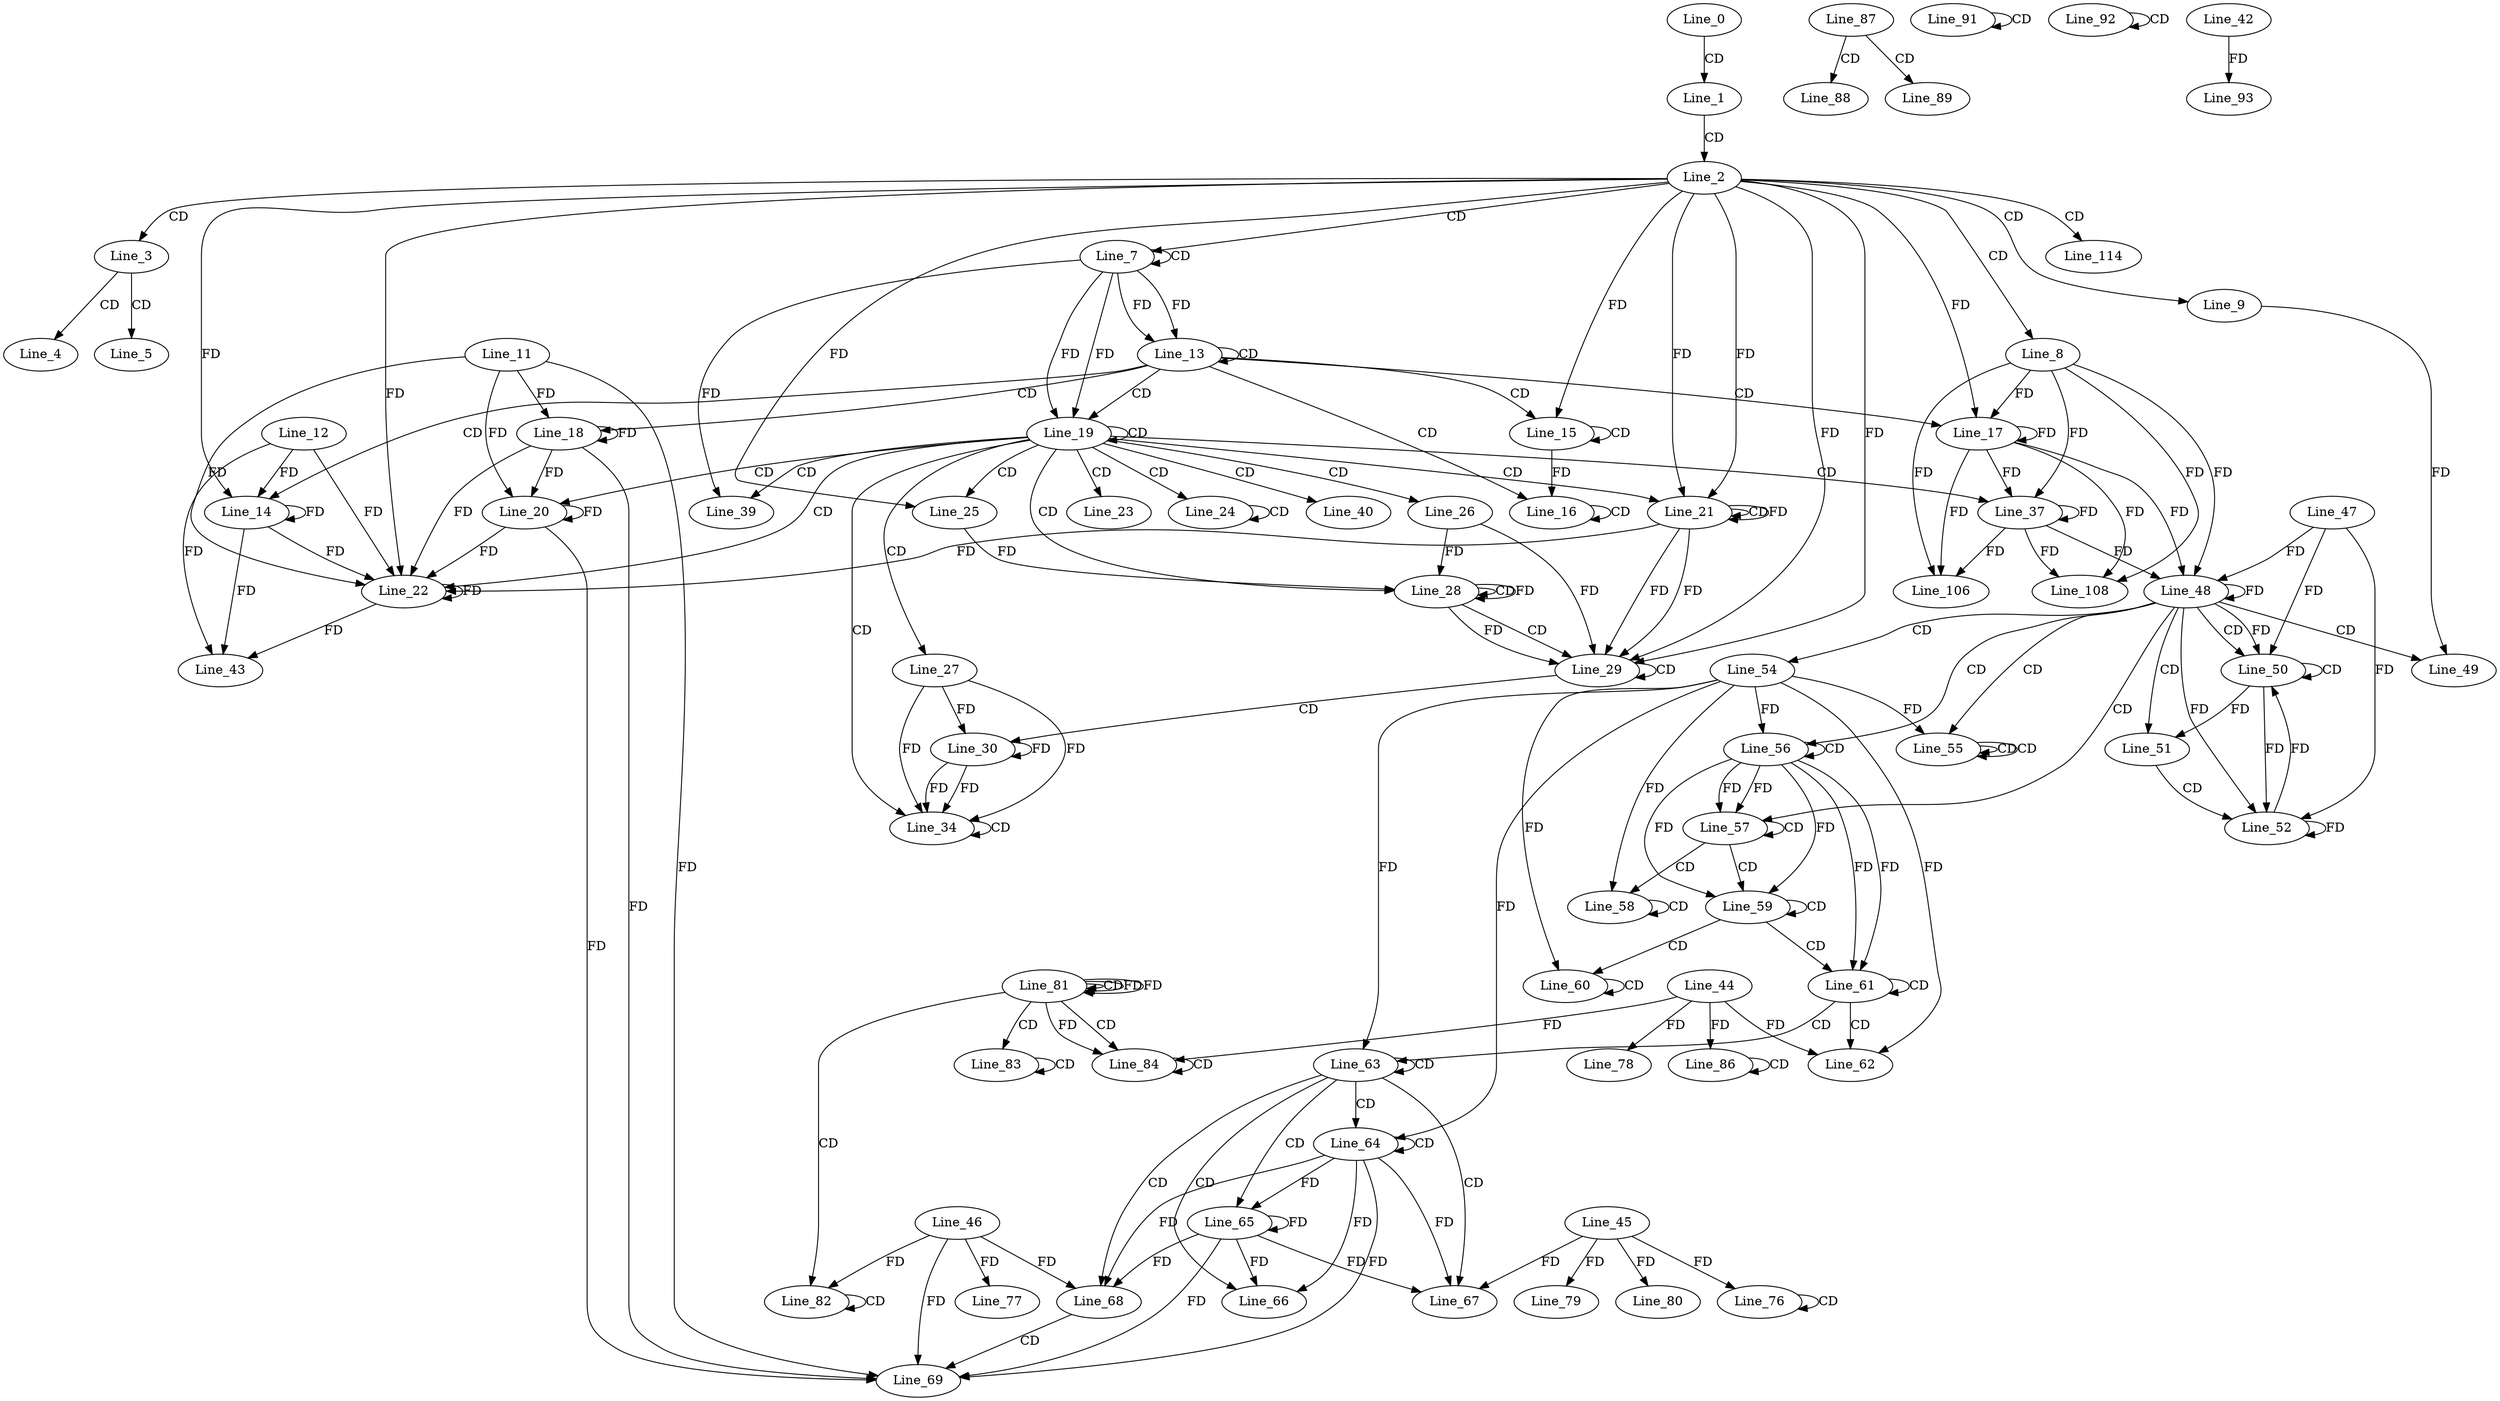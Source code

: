 digraph G {
  Line_0;
  Line_1;
  Line_2;
  Line_3;
  Line_4;
  Line_5;
  Line_7;
  Line_7;
  Line_8;
  Line_9;
  Line_13;
  Line_13;
  Line_14;
  Line_12;
  Line_15;
  Line_15;
  Line_16;
  Line_16;
  Line_17;
  Line_17;
  Line_18;
  Line_11;
  Line_19;
  Line_19;
  Line_20;
  Line_21;
  Line_21;
  Line_22;
  Line_22;
  Line_23;
  Line_24;
  Line_24;
  Line_25;
  Line_25;
  Line_26;
  Line_27;
  Line_28;
  Line_28;
  Line_28;
  Line_29;
  Line_29;
  Line_29;
  Line_30;
  Line_34;
  Line_34;
  Line_37;
  Line_39;
  Line_40;
  Line_43;
  Line_48;
  Line_47;
  Line_48;
  Line_48;
  Line_49;
  Line_50;
  Line_50;
  Line_51;
  Line_52;
  Line_52;
  Line_54;
  Line_55;
  Line_55;
  Line_55;
  Line_56;
  Line_56;
  Line_57;
  Line_57;
  Line_58;
  Line_58;
  Line_58;
  Line_59;
  Line_59;
  Line_60;
  Line_60;
  Line_60;
  Line_61;
  Line_61;
  Line_62;
  Line_44;
  Line_62;
  Line_63;
  Line_63;
  Line_63;
  Line_64;
  Line_64;
  Line_65;
  Line_65;
  Line_65;
  Line_66;
  Line_67;
  Line_45;
  Line_68;
  Line_46;
  Line_68;
  Line_69;
  Line_69;
  Line_76;
  Line_76;
  Line_77;
  Line_78;
  Line_79;
  Line_80;
  Line_81;
  Line_81;
  Line_81;
  Line_82;
  Line_82;
  Line_83;
  Line_83;
  Line_84;
  Line_84;
  Line_86;
  Line_86;
  Line_86;
  Line_87;
  Line_88;
  Line_89;
  Line_91;
  Line_91;
  Line_92;
  Line_92;
  Line_42;
  Line_93;
  Line_106;
  Line_108;
  Line_114;
  Line_0 -> Line_1 [ label="CD" ];
  Line_1 -> Line_2 [ label="CD" ];
  Line_2 -> Line_3 [ label="CD" ];
  Line_3 -> Line_4 [ label="CD" ];
  Line_3 -> Line_5 [ label="CD" ];
  Line_2 -> Line_7 [ label="CD" ];
  Line_7 -> Line_7 [ label="CD" ];
  Line_2 -> Line_8 [ label="CD" ];
  Line_2 -> Line_9 [ label="CD" ];
  Line_7 -> Line_13 [ label="FD" ];
  Line_13 -> Line_13 [ label="CD" ];
  Line_7 -> Line_13 [ label="FD" ];
  Line_13 -> Line_14 [ label="CD" ];
  Line_12 -> Line_14 [ label="FD" ];
  Line_14 -> Line_14 [ label="FD" ];
  Line_2 -> Line_14 [ label="FD" ];
  Line_13 -> Line_15 [ label="CD" ];
  Line_15 -> Line_15 [ label="CD" ];
  Line_2 -> Line_15 [ label="FD" ];
  Line_13 -> Line_16 [ label="CD" ];
  Line_15 -> Line_16 [ label="FD" ];
  Line_16 -> Line_16 [ label="CD" ];
  Line_13 -> Line_17 [ label="CD" ];
  Line_8 -> Line_17 [ label="FD" ];
  Line_17 -> Line_17 [ label="FD" ];
  Line_2 -> Line_17 [ label="FD" ];
  Line_13 -> Line_18 [ label="CD" ];
  Line_11 -> Line_18 [ label="FD" ];
  Line_18 -> Line_18 [ label="FD" ];
  Line_13 -> Line_19 [ label="CD" ];
  Line_7 -> Line_19 [ label="FD" ];
  Line_19 -> Line_19 [ label="CD" ];
  Line_7 -> Line_19 [ label="FD" ];
  Line_19 -> Line_20 [ label="CD" ];
  Line_11 -> Line_20 [ label="FD" ];
  Line_18 -> Line_20 [ label="FD" ];
  Line_20 -> Line_20 [ label="FD" ];
  Line_19 -> Line_21 [ label="CD" ];
  Line_2 -> Line_21 [ label="FD" ];
  Line_21 -> Line_21 [ label="CD" ];
  Line_2 -> Line_21 [ label="FD" ];
  Line_21 -> Line_21 [ label="FD" ];
  Line_19 -> Line_22 [ label="CD" ];
  Line_12 -> Line_22 [ label="FD" ];
  Line_14 -> Line_22 [ label="FD" ];
  Line_22 -> Line_22 [ label="FD" ];
  Line_11 -> Line_22 [ label="FD" ];
  Line_18 -> Line_22 [ label="FD" ];
  Line_20 -> Line_22 [ label="FD" ];
  Line_2 -> Line_22 [ label="FD" ];
  Line_21 -> Line_22 [ label="FD" ];
  Line_19 -> Line_23 [ label="CD" ];
  Line_19 -> Line_24 [ label="CD" ];
  Line_24 -> Line_24 [ label="CD" ];
  Line_19 -> Line_25 [ label="CD" ];
  Line_2 -> Line_25 [ label="FD" ];
  Line_19 -> Line_26 [ label="CD" ];
  Line_19 -> Line_27 [ label="CD" ];
  Line_19 -> Line_28 [ label="CD" ];
  Line_28 -> Line_28 [ label="CD" ];
  Line_28 -> Line_28 [ label="FD" ];
  Line_26 -> Line_28 [ label="FD" ];
  Line_25 -> Line_28 [ label="FD" ];
  Line_28 -> Line_29 [ label="CD" ];
  Line_2 -> Line_29 [ label="FD" ];
  Line_21 -> Line_29 [ label="FD" ];
  Line_29 -> Line_29 [ label="CD" ];
  Line_2 -> Line_29 [ label="FD" ];
  Line_21 -> Line_29 [ label="FD" ];
  Line_28 -> Line_29 [ label="FD" ];
  Line_26 -> Line_29 [ label="FD" ];
  Line_29 -> Line_30 [ label="CD" ];
  Line_30 -> Line_30 [ label="FD" ];
  Line_27 -> Line_30 [ label="FD" ];
  Line_19 -> Line_34 [ label="CD" ];
  Line_30 -> Line_34 [ label="FD" ];
  Line_27 -> Line_34 [ label="FD" ];
  Line_34 -> Line_34 [ label="CD" ];
  Line_30 -> Line_34 [ label="FD" ];
  Line_27 -> Line_34 [ label="FD" ];
  Line_19 -> Line_37 [ label="CD" ];
  Line_8 -> Line_37 [ label="FD" ];
  Line_17 -> Line_37 [ label="FD" ];
  Line_37 -> Line_37 [ label="FD" ];
  Line_19 -> Line_39 [ label="CD" ];
  Line_7 -> Line_39 [ label="FD" ];
  Line_19 -> Line_40 [ label="CD" ];
  Line_12 -> Line_43 [ label="FD" ];
  Line_14 -> Line_43 [ label="FD" ];
  Line_22 -> Line_43 [ label="FD" ];
  Line_48 -> Line_48 [ label="FD" ];
  Line_47 -> Line_48 [ label="FD" ];
  Line_8 -> Line_48 [ label="FD" ];
  Line_17 -> Line_48 [ label="FD" ];
  Line_37 -> Line_48 [ label="FD" ];
  Line_48 -> Line_49 [ label="CD" ];
  Line_9 -> Line_49 [ label="FD" ];
  Line_48 -> Line_50 [ label="CD" ];
  Line_50 -> Line_50 [ label="CD" ];
  Line_48 -> Line_50 [ label="FD" ];
  Line_47 -> Line_50 [ label="FD" ];
  Line_48 -> Line_51 [ label="CD" ];
  Line_50 -> Line_51 [ label="FD" ];
  Line_51 -> Line_52 [ label="CD" ];
  Line_48 -> Line_52 [ label="FD" ];
  Line_52 -> Line_52 [ label="FD" ];
  Line_47 -> Line_52 [ label="FD" ];
  Line_50 -> Line_52 [ label="FD" ];
  Line_48 -> Line_54 [ label="CD" ];
  Line_48 -> Line_55 [ label="CD" ];
  Line_55 -> Line_55 [ label="CD" ];
  Line_55 -> Line_55 [ label="CD" ];
  Line_54 -> Line_55 [ label="FD" ];
  Line_48 -> Line_56 [ label="CD" ];
  Line_56 -> Line_56 [ label="CD" ];
  Line_54 -> Line_56 [ label="FD" ];
  Line_48 -> Line_57 [ label="CD" ];
  Line_56 -> Line_57 [ label="FD" ];
  Line_57 -> Line_57 [ label="CD" ];
  Line_56 -> Line_57 [ label="FD" ];
  Line_57 -> Line_58 [ label="CD" ];
  Line_58 -> Line_58 [ label="CD" ];
  Line_54 -> Line_58 [ label="FD" ];
  Line_57 -> Line_59 [ label="CD" ];
  Line_56 -> Line_59 [ label="FD" ];
  Line_59 -> Line_59 [ label="CD" ];
  Line_56 -> Line_59 [ label="FD" ];
  Line_59 -> Line_60 [ label="CD" ];
  Line_60 -> Line_60 [ label="CD" ];
  Line_54 -> Line_60 [ label="FD" ];
  Line_59 -> Line_61 [ label="CD" ];
  Line_56 -> Line_61 [ label="FD" ];
  Line_61 -> Line_61 [ label="CD" ];
  Line_56 -> Line_61 [ label="FD" ];
  Line_61 -> Line_62 [ label="CD" ];
  Line_44 -> Line_62 [ label="FD" ];
  Line_54 -> Line_62 [ label="FD" ];
  Line_61 -> Line_63 [ label="CD" ];
  Line_63 -> Line_63 [ label="CD" ];
  Line_54 -> Line_63 [ label="FD" ];
  Line_63 -> Line_64 [ label="CD" ];
  Line_64 -> Line_64 [ label="CD" ];
  Line_54 -> Line_64 [ label="FD" ];
  Line_63 -> Line_65 [ label="CD" ];
  Line_64 -> Line_65 [ label="FD" ];
  Line_65 -> Line_65 [ label="FD" ];
  Line_63 -> Line_66 [ label="CD" ];
  Line_64 -> Line_66 [ label="FD" ];
  Line_65 -> Line_66 [ label="FD" ];
  Line_63 -> Line_67 [ label="CD" ];
  Line_45 -> Line_67 [ label="FD" ];
  Line_64 -> Line_67 [ label="FD" ];
  Line_65 -> Line_67 [ label="FD" ];
  Line_63 -> Line_68 [ label="CD" ];
  Line_46 -> Line_68 [ label="FD" ];
  Line_64 -> Line_68 [ label="FD" ];
  Line_65 -> Line_68 [ label="FD" ];
  Line_68 -> Line_69 [ label="CD" ];
  Line_46 -> Line_69 [ label="FD" ];
  Line_64 -> Line_69 [ label="FD" ];
  Line_65 -> Line_69 [ label="FD" ];
  Line_11 -> Line_69 [ label="FD" ];
  Line_18 -> Line_69 [ label="FD" ];
  Line_20 -> Line_69 [ label="FD" ];
  Line_76 -> Line_76 [ label="CD" ];
  Line_45 -> Line_76 [ label="FD" ];
  Line_46 -> Line_77 [ label="FD" ];
  Line_44 -> Line_78 [ label="FD" ];
  Line_45 -> Line_79 [ label="FD" ];
  Line_45 -> Line_80 [ label="FD" ];
  Line_81 -> Line_81 [ label="CD" ];
  Line_81 -> Line_81 [ label="FD" ];
  Line_81 -> Line_82 [ label="CD" ];
  Line_82 -> Line_82 [ label="CD" ];
  Line_46 -> Line_82 [ label="FD" ];
  Line_81 -> Line_83 [ label="CD" ];
  Line_83 -> Line_83 [ label="CD" ];
  Line_81 -> Line_84 [ label="CD" ];
  Line_84 -> Line_84 [ label="CD" ];
  Line_44 -> Line_84 [ label="FD" ];
  Line_81 -> Line_84 [ label="FD" ];
  Line_44 -> Line_86 [ label="FD" ];
  Line_86 -> Line_86 [ label="CD" ];
  Line_87 -> Line_88 [ label="CD" ];
  Line_87 -> Line_89 [ label="CD" ];
  Line_91 -> Line_91 [ label="CD" ];
  Line_92 -> Line_92 [ label="CD" ];
  Line_42 -> Line_93 [ label="FD" ];
  Line_8 -> Line_106 [ label="FD" ];
  Line_17 -> Line_106 [ label="FD" ];
  Line_37 -> Line_106 [ label="FD" ];
  Line_8 -> Line_108 [ label="FD" ];
  Line_17 -> Line_108 [ label="FD" ];
  Line_37 -> Line_108 [ label="FD" ];
  Line_2 -> Line_114 [ label="CD" ];
  Line_52 -> Line_50 [ label="FD" ];
  Line_81 -> Line_81 [ label="FD" ];
}
